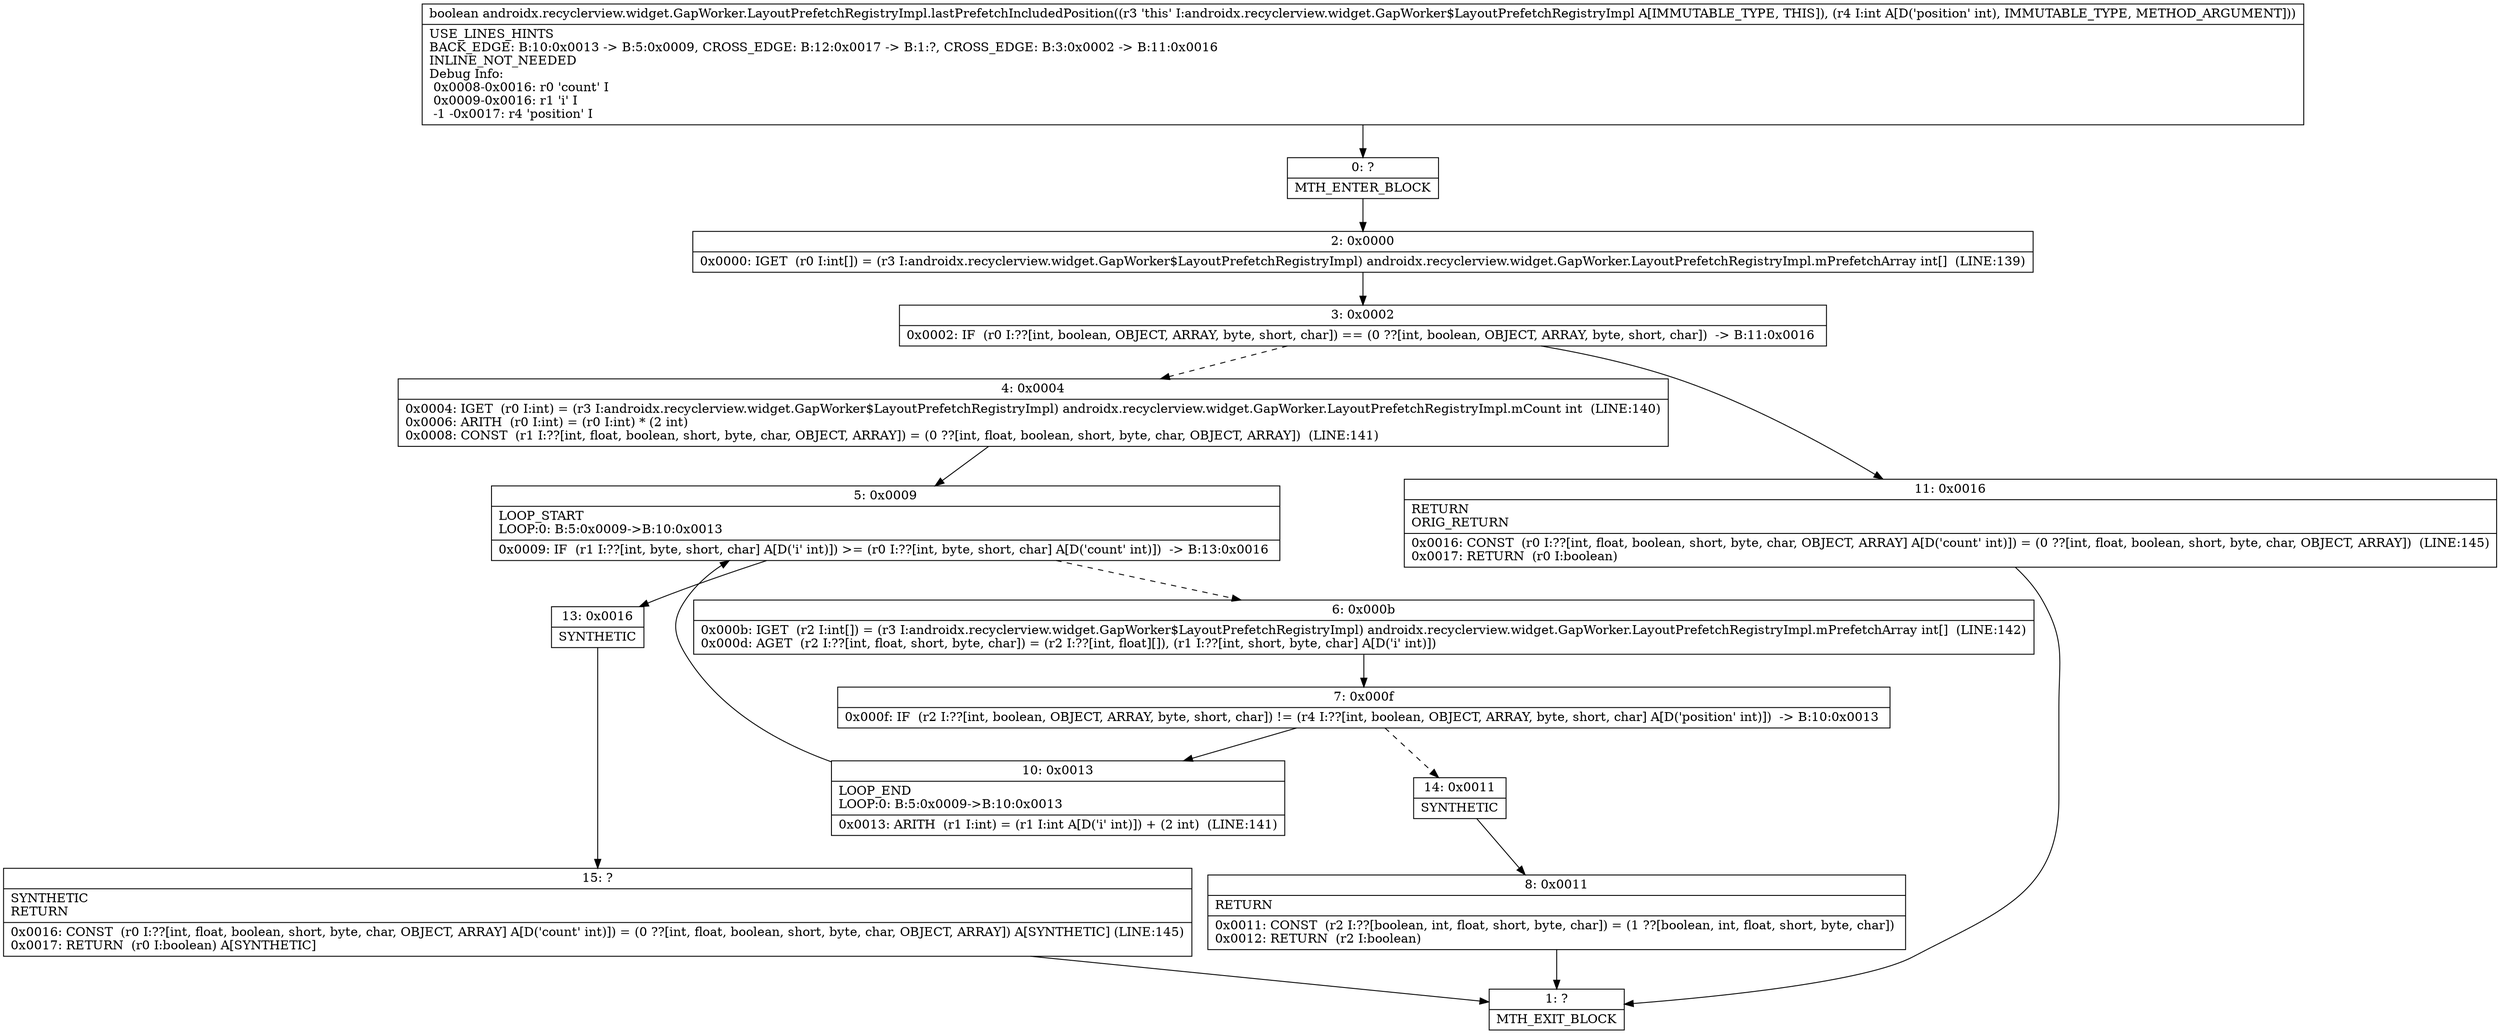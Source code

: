 digraph "CFG forandroidx.recyclerview.widget.GapWorker.LayoutPrefetchRegistryImpl.lastPrefetchIncludedPosition(I)Z" {
Node_0 [shape=record,label="{0\:\ ?|MTH_ENTER_BLOCK\l}"];
Node_2 [shape=record,label="{2\:\ 0x0000|0x0000: IGET  (r0 I:int[]) = (r3 I:androidx.recyclerview.widget.GapWorker$LayoutPrefetchRegistryImpl) androidx.recyclerview.widget.GapWorker.LayoutPrefetchRegistryImpl.mPrefetchArray int[]  (LINE:139)\l}"];
Node_3 [shape=record,label="{3\:\ 0x0002|0x0002: IF  (r0 I:??[int, boolean, OBJECT, ARRAY, byte, short, char]) == (0 ??[int, boolean, OBJECT, ARRAY, byte, short, char])  \-\> B:11:0x0016 \l}"];
Node_4 [shape=record,label="{4\:\ 0x0004|0x0004: IGET  (r0 I:int) = (r3 I:androidx.recyclerview.widget.GapWorker$LayoutPrefetchRegistryImpl) androidx.recyclerview.widget.GapWorker.LayoutPrefetchRegistryImpl.mCount int  (LINE:140)\l0x0006: ARITH  (r0 I:int) = (r0 I:int) * (2 int) \l0x0008: CONST  (r1 I:??[int, float, boolean, short, byte, char, OBJECT, ARRAY]) = (0 ??[int, float, boolean, short, byte, char, OBJECT, ARRAY])  (LINE:141)\l}"];
Node_5 [shape=record,label="{5\:\ 0x0009|LOOP_START\lLOOP:0: B:5:0x0009\-\>B:10:0x0013\l|0x0009: IF  (r1 I:??[int, byte, short, char] A[D('i' int)]) \>= (r0 I:??[int, byte, short, char] A[D('count' int)])  \-\> B:13:0x0016 \l}"];
Node_6 [shape=record,label="{6\:\ 0x000b|0x000b: IGET  (r2 I:int[]) = (r3 I:androidx.recyclerview.widget.GapWorker$LayoutPrefetchRegistryImpl) androidx.recyclerview.widget.GapWorker.LayoutPrefetchRegistryImpl.mPrefetchArray int[]  (LINE:142)\l0x000d: AGET  (r2 I:??[int, float, short, byte, char]) = (r2 I:??[int, float][]), (r1 I:??[int, short, byte, char] A[D('i' int)]) \l}"];
Node_7 [shape=record,label="{7\:\ 0x000f|0x000f: IF  (r2 I:??[int, boolean, OBJECT, ARRAY, byte, short, char]) != (r4 I:??[int, boolean, OBJECT, ARRAY, byte, short, char] A[D('position' int)])  \-\> B:10:0x0013 \l}"];
Node_10 [shape=record,label="{10\:\ 0x0013|LOOP_END\lLOOP:0: B:5:0x0009\-\>B:10:0x0013\l|0x0013: ARITH  (r1 I:int) = (r1 I:int A[D('i' int)]) + (2 int)  (LINE:141)\l}"];
Node_14 [shape=record,label="{14\:\ 0x0011|SYNTHETIC\l}"];
Node_8 [shape=record,label="{8\:\ 0x0011|RETURN\l|0x0011: CONST  (r2 I:??[boolean, int, float, short, byte, char]) = (1 ??[boolean, int, float, short, byte, char]) \l0x0012: RETURN  (r2 I:boolean) \l}"];
Node_1 [shape=record,label="{1\:\ ?|MTH_EXIT_BLOCK\l}"];
Node_13 [shape=record,label="{13\:\ 0x0016|SYNTHETIC\l}"];
Node_15 [shape=record,label="{15\:\ ?|SYNTHETIC\lRETURN\l|0x0016: CONST  (r0 I:??[int, float, boolean, short, byte, char, OBJECT, ARRAY] A[D('count' int)]) = (0 ??[int, float, boolean, short, byte, char, OBJECT, ARRAY]) A[SYNTHETIC] (LINE:145)\l0x0017: RETURN  (r0 I:boolean) A[SYNTHETIC]\l}"];
Node_11 [shape=record,label="{11\:\ 0x0016|RETURN\lORIG_RETURN\l|0x0016: CONST  (r0 I:??[int, float, boolean, short, byte, char, OBJECT, ARRAY] A[D('count' int)]) = (0 ??[int, float, boolean, short, byte, char, OBJECT, ARRAY])  (LINE:145)\l0x0017: RETURN  (r0 I:boolean) \l}"];
MethodNode[shape=record,label="{boolean androidx.recyclerview.widget.GapWorker.LayoutPrefetchRegistryImpl.lastPrefetchIncludedPosition((r3 'this' I:androidx.recyclerview.widget.GapWorker$LayoutPrefetchRegistryImpl A[IMMUTABLE_TYPE, THIS]), (r4 I:int A[D('position' int), IMMUTABLE_TYPE, METHOD_ARGUMENT]))  | USE_LINES_HINTS\lBACK_EDGE: B:10:0x0013 \-\> B:5:0x0009, CROSS_EDGE: B:12:0x0017 \-\> B:1:?, CROSS_EDGE: B:3:0x0002 \-\> B:11:0x0016\lINLINE_NOT_NEEDED\lDebug Info:\l  0x0008\-0x0016: r0 'count' I\l  0x0009\-0x0016: r1 'i' I\l  \-1 \-0x0017: r4 'position' I\l}"];
MethodNode -> Node_0;Node_0 -> Node_2;
Node_2 -> Node_3;
Node_3 -> Node_4[style=dashed];
Node_3 -> Node_11;
Node_4 -> Node_5;
Node_5 -> Node_6[style=dashed];
Node_5 -> Node_13;
Node_6 -> Node_7;
Node_7 -> Node_10;
Node_7 -> Node_14[style=dashed];
Node_10 -> Node_5;
Node_14 -> Node_8;
Node_8 -> Node_1;
Node_13 -> Node_15;
Node_15 -> Node_1;
Node_11 -> Node_1;
}

